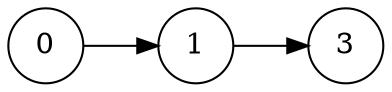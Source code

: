 digraph G {
	graph [rankdir="LR"];
	node [shape="circle"];
	0 [isInitial="true" kind="ACCEPTING"];
	1 [isInitial="false" kind="ACCEPTING"];
	3 [isInitial="false" kind="ACCEPTING"];
	0 -> 1 [letter="start"];
	1 -> 3 [letter="stop"];
}

